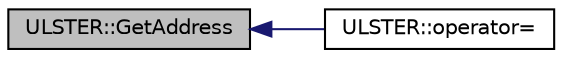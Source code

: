 digraph "ULSTER::GetAddress"
{
  edge [fontname="Helvetica",fontsize="10",labelfontname="Helvetica",labelfontsize="10"];
  node [fontname="Helvetica",fontsize="10",shape=record];
  rankdir="LR";
  Node1 [label="ULSTER::GetAddress",height=0.2,width=0.4,color="black", fillcolor="grey75", style="filled", fontcolor="black"];
  Node1 -> Node2 [dir="back",color="midnightblue",fontsize="10",style="solid",fontname="Helvetica"];
  Node2 [label="ULSTER::operator=",height=0.2,width=0.4,color="black", fillcolor="white", style="filled",URL="$class_u_l_s_t_e_r.html#aa096fc13a27cf4c4238af3aad8382a13"];
}
